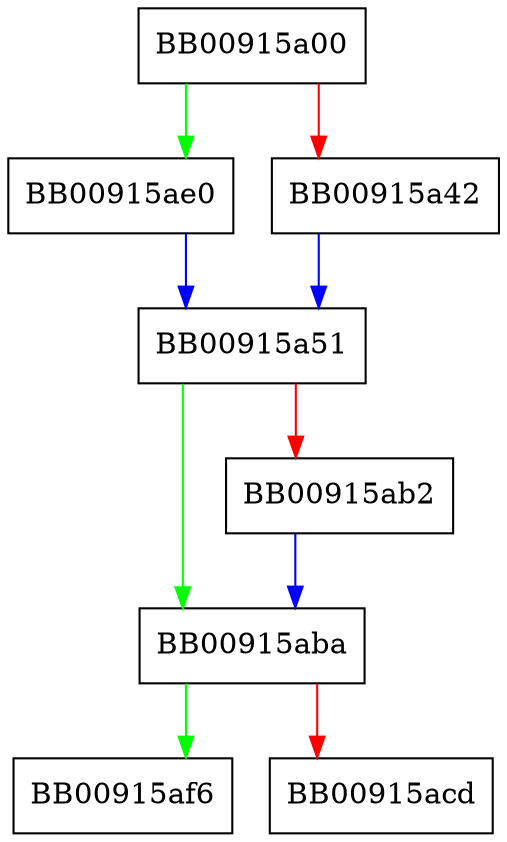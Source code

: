 digraph __vsnprintf_internal {
  node [shape="box"];
  graph [splines=ortho];
  BB00915a00 -> BB00915ae0 [color="green"];
  BB00915a00 -> BB00915a42 [color="red"];
  BB00915a42 -> BB00915a51 [color="blue"];
  BB00915a51 -> BB00915aba [color="green"];
  BB00915a51 -> BB00915ab2 [color="red"];
  BB00915ab2 -> BB00915aba [color="blue"];
  BB00915aba -> BB00915af6 [color="green"];
  BB00915aba -> BB00915acd [color="red"];
  BB00915ae0 -> BB00915a51 [color="blue"];
}